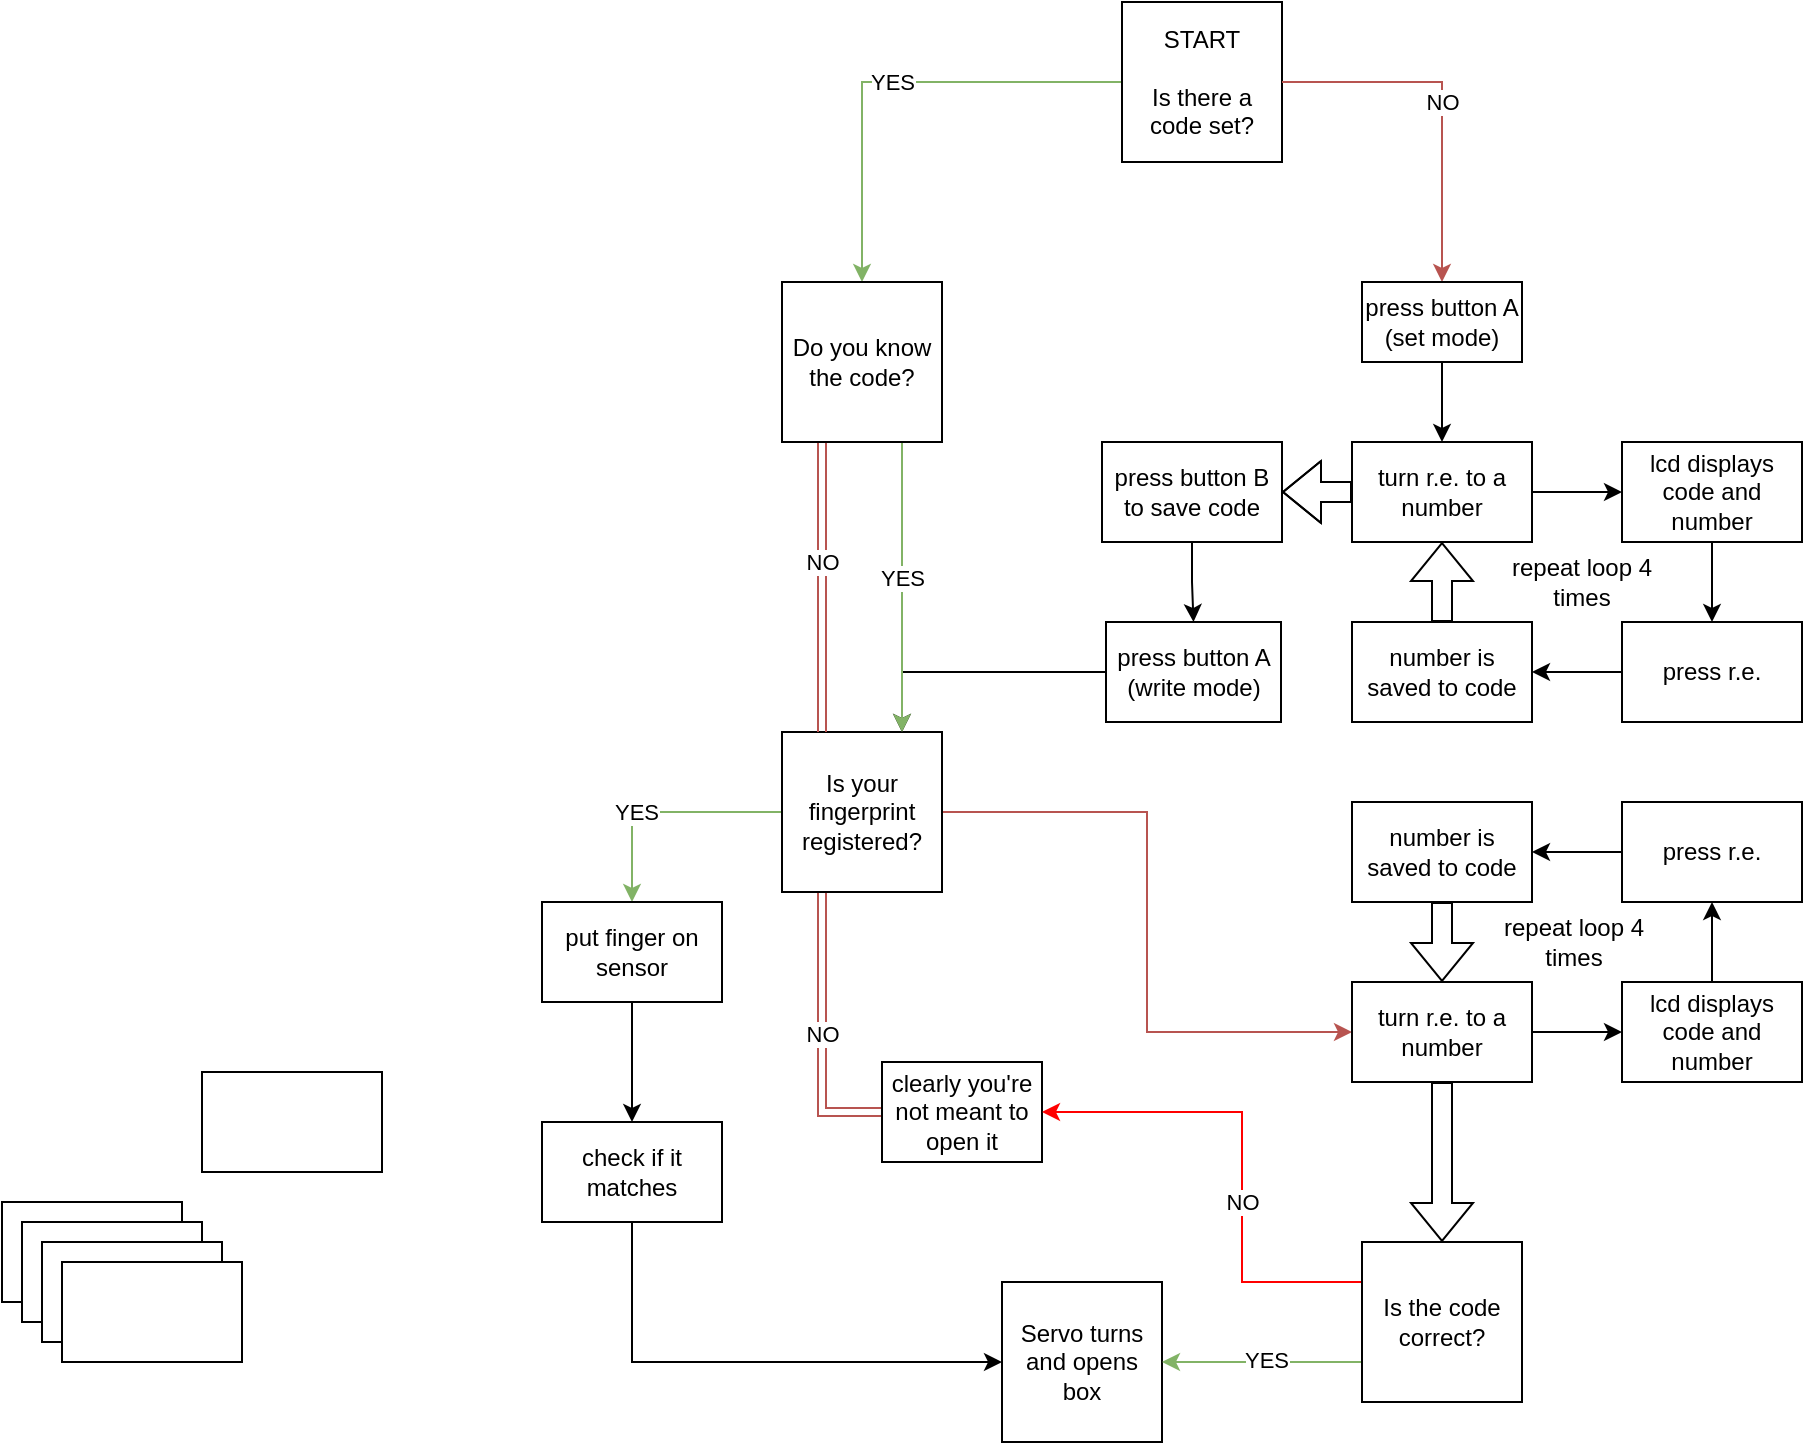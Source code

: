 <mxfile version="24.7.16">
  <diagram name="Page-1" id="4keMhU1m6_NQmx0ATTLh">
    <mxGraphModel dx="2284" dy="1838" grid="1" gridSize="10" guides="1" tooltips="1" connect="1" arrows="1" fold="1" page="1" pageScale="1" pageWidth="850" pageHeight="1100" math="0" shadow="0">
      <root>
        <mxCell id="0" />
        <mxCell id="1" parent="0" />
        <mxCell id="Y9IEUGN4yLxHaYzmlcn8-6" value="YES" style="endArrow=classic;html=1;rounded=0;exitX=0;exitY=0.5;exitDx=0;exitDy=0;fillColor=#d5e8d4;strokeColor=#82b366;entryX=0.5;entryY=0;entryDx=0;entryDy=0;" parent="1" source="Y9IEUGN4yLxHaYzmlcn8-1" target="mTWdSfqGaFR24vx2Uy-N-42" edge="1">
          <mxGeometry width="50" height="50" relative="1" as="geometry">
            <mxPoint x="180" y="-95" as="sourcePoint" />
            <mxPoint x="210" y="-90" as="targetPoint" />
            <Array as="points">
              <mxPoint x="190" y="-200" />
            </Array>
          </mxGeometry>
        </mxCell>
        <mxCell id="Y9IEUGN4yLxHaYzmlcn8-1" value="START&lt;div&gt;&lt;br&gt;&lt;/div&gt;&lt;div&gt;Is there a code set?&lt;/div&gt;" style="whiteSpace=wrap;html=1;aspect=fixed;" parent="1" vertex="1">
          <mxGeometry x="320" y="-240" width="80" height="80" as="geometry" />
        </mxCell>
        <mxCell id="mTWdSfqGaFR24vx2Uy-N-37" style="edgeStyle=orthogonalEdgeStyle;rounded=0;orthogonalLoop=1;jettySize=auto;html=1;entryX=0.5;entryY=0;entryDx=0;entryDy=0;fillColor=#d5e8d4;strokeColor=#82b366;" edge="1" parent="1" source="Y9IEUGN4yLxHaYzmlcn8-2" target="mTWdSfqGaFR24vx2Uy-N-36">
          <mxGeometry relative="1" as="geometry" />
        </mxCell>
        <mxCell id="mTWdSfqGaFR24vx2Uy-N-39" value="YES" style="edgeLabel;html=1;align=center;verticalAlign=middle;resizable=0;points=[];" vertex="1" connectable="0" parent="mTWdSfqGaFR24vx2Uy-N-37">
          <mxGeometry x="-0.067" y="3" relative="1" as="geometry">
            <mxPoint x="-17" y="-3" as="offset" />
          </mxGeometry>
        </mxCell>
        <mxCell id="mTWdSfqGaFR24vx2Uy-N-45" style="edgeStyle=orthogonalEdgeStyle;rounded=0;orthogonalLoop=1;jettySize=auto;html=1;exitX=0.25;exitY=1;exitDx=0;exitDy=0;entryX=0;entryY=0.5;entryDx=0;entryDy=0;fillColor=#f8cecc;strokeColor=#b85450;shape=link;" edge="1" parent="1" source="Y9IEUGN4yLxHaYzmlcn8-2" target="mTWdSfqGaFR24vx2Uy-N-33">
          <mxGeometry relative="1" as="geometry" />
        </mxCell>
        <mxCell id="mTWdSfqGaFR24vx2Uy-N-46" value="NO" style="edgeLabel;html=1;align=center;verticalAlign=middle;resizable=0;points=[];" vertex="1" connectable="0" parent="mTWdSfqGaFR24vx2Uy-N-45">
          <mxGeometry x="-0.111" y="6" relative="1" as="geometry">
            <mxPoint x="-6" y="9" as="offset" />
          </mxGeometry>
        </mxCell>
        <mxCell id="mTWdSfqGaFR24vx2Uy-N-59" style="edgeStyle=orthogonalEdgeStyle;rounded=0;orthogonalLoop=1;jettySize=auto;html=1;exitX=1;exitY=0.5;exitDx=0;exitDy=0;entryX=0;entryY=0.5;entryDx=0;entryDy=0;fillColor=#f8cecc;strokeColor=#b85450;" edge="1" parent="1" source="Y9IEUGN4yLxHaYzmlcn8-2" target="mTWdSfqGaFR24vx2Uy-N-57">
          <mxGeometry relative="1" as="geometry" />
        </mxCell>
        <mxCell id="Y9IEUGN4yLxHaYzmlcn8-2" value="Is your fingerprint registered?" style="whiteSpace=wrap;html=1;aspect=fixed;" parent="1" vertex="1">
          <mxGeometry x="150" y="125" width="80" height="80" as="geometry" />
        </mxCell>
        <mxCell id="Y9IEUGN4yLxHaYzmlcn8-4" value="NO" style="endArrow=classic;html=1;rounded=0;exitX=1;exitY=0.5;exitDx=0;exitDy=0;entryX=0.5;entryY=0;entryDx=0;entryDy=0;fillColor=#f8cecc;strokeColor=#b85450;" parent="1" source="Y9IEUGN4yLxHaYzmlcn8-1" edge="1">
          <mxGeometry width="50" height="50" relative="1" as="geometry">
            <mxPoint x="420" y="-150" as="sourcePoint" />
            <mxPoint x="480" y="-100" as="targetPoint" />
            <Array as="points">
              <mxPoint x="480" y="-200" />
            </Array>
          </mxGeometry>
        </mxCell>
        <mxCell id="Y9IEUGN4yLxHaYzmlcn8-12" value="Servo turns and opens box" style="whiteSpace=wrap;html=1;aspect=fixed;" parent="1" vertex="1">
          <mxGeometry x="260" y="400" width="80" height="80" as="geometry" />
        </mxCell>
        <mxCell id="mTWdSfqGaFR24vx2Uy-N-22" value="" style="edgeStyle=orthogonalEdgeStyle;rounded=0;orthogonalLoop=1;jettySize=auto;html=1;" edge="1" parent="1" source="mTWdSfqGaFR24vx2Uy-N-9" target="mTWdSfqGaFR24vx2Uy-N-10">
          <mxGeometry relative="1" as="geometry" />
        </mxCell>
        <mxCell id="mTWdSfqGaFR24vx2Uy-N-9" value="press button B to save code" style="rounded=0;whiteSpace=wrap;html=1;" vertex="1" parent="1">
          <mxGeometry x="310" y="-20" width="90" height="50" as="geometry" />
        </mxCell>
        <mxCell id="mTWdSfqGaFR24vx2Uy-N-25" value="" style="edgeStyle=orthogonalEdgeStyle;rounded=0;orthogonalLoop=1;jettySize=auto;html=1;entryX=0.75;entryY=0;entryDx=0;entryDy=0;" edge="1" parent="1" source="mTWdSfqGaFR24vx2Uy-N-10" target="Y9IEUGN4yLxHaYzmlcn8-2">
          <mxGeometry relative="1" as="geometry" />
        </mxCell>
        <mxCell id="mTWdSfqGaFR24vx2Uy-N-10" value="press button A&lt;div&gt;(write mode)&lt;/div&gt;" style="rounded=0;whiteSpace=wrap;html=1;" vertex="1" parent="1">
          <mxGeometry x="312" y="70" width="87.5" height="50" as="geometry" />
        </mxCell>
        <mxCell id="mTWdSfqGaFR24vx2Uy-N-19" value="" style="edgeStyle=orthogonalEdgeStyle;rounded=0;orthogonalLoop=1;jettySize=auto;html=1;" edge="1" parent="1" source="mTWdSfqGaFR24vx2Uy-N-11" target="mTWdSfqGaFR24vx2Uy-N-12">
          <mxGeometry relative="1" as="geometry" />
        </mxCell>
        <mxCell id="mTWdSfqGaFR24vx2Uy-N-11" value="press r.e." style="rounded=0;whiteSpace=wrap;html=1;" vertex="1" parent="1">
          <mxGeometry x="570" y="70" width="90" height="50" as="geometry" />
        </mxCell>
        <mxCell id="mTWdSfqGaFR24vx2Uy-N-20" value="" style="edgeStyle=orthogonalEdgeStyle;rounded=0;orthogonalLoop=1;jettySize=auto;html=1;shape=flexArrow;" edge="1" parent="1" source="mTWdSfqGaFR24vx2Uy-N-12" target="mTWdSfqGaFR24vx2Uy-N-14">
          <mxGeometry relative="1" as="geometry" />
        </mxCell>
        <mxCell id="mTWdSfqGaFR24vx2Uy-N-12" value="number is saved to code" style="rounded=0;whiteSpace=wrap;html=1;" vertex="1" parent="1">
          <mxGeometry x="435" y="70" width="90" height="50" as="geometry" />
        </mxCell>
        <mxCell id="mTWdSfqGaFR24vx2Uy-N-18" value="" style="edgeStyle=orthogonalEdgeStyle;rounded=0;orthogonalLoop=1;jettySize=auto;html=1;" edge="1" parent="1" source="mTWdSfqGaFR24vx2Uy-N-13" target="mTWdSfqGaFR24vx2Uy-N-11">
          <mxGeometry relative="1" as="geometry" />
        </mxCell>
        <mxCell id="mTWdSfqGaFR24vx2Uy-N-13" value="lcd displays code and number" style="rounded=0;whiteSpace=wrap;html=1;" vertex="1" parent="1">
          <mxGeometry x="570" y="-20" width="90" height="50" as="geometry" />
        </mxCell>
        <mxCell id="mTWdSfqGaFR24vx2Uy-N-17" value="" style="edgeStyle=orthogonalEdgeStyle;rounded=0;orthogonalLoop=1;jettySize=auto;html=1;" edge="1" parent="1" source="mTWdSfqGaFR24vx2Uy-N-14" target="mTWdSfqGaFR24vx2Uy-N-13">
          <mxGeometry relative="1" as="geometry" />
        </mxCell>
        <mxCell id="mTWdSfqGaFR24vx2Uy-N-23" value="" style="edgeStyle=orthogonalEdgeStyle;rounded=0;orthogonalLoop=1;jettySize=auto;html=1;shape=flexArrow;" edge="1" parent="1" source="mTWdSfqGaFR24vx2Uy-N-14" target="mTWdSfqGaFR24vx2Uy-N-9">
          <mxGeometry relative="1" as="geometry" />
        </mxCell>
        <mxCell id="mTWdSfqGaFR24vx2Uy-N-14" value="turn r.e. to a number" style="rounded=0;whiteSpace=wrap;html=1;" vertex="1" parent="1">
          <mxGeometry x="435" y="-20" width="90" height="50" as="geometry" />
        </mxCell>
        <mxCell id="mTWdSfqGaFR24vx2Uy-N-16" value="" style="edgeStyle=orthogonalEdgeStyle;rounded=0;orthogonalLoop=1;jettySize=auto;html=1;" edge="1" parent="1" source="mTWdSfqGaFR24vx2Uy-N-15" target="mTWdSfqGaFR24vx2Uy-N-14">
          <mxGeometry relative="1" as="geometry" />
        </mxCell>
        <mxCell id="mTWdSfqGaFR24vx2Uy-N-15" value="press button A&lt;div&gt;(set mode)&lt;/div&gt;" style="rounded=0;whiteSpace=wrap;html=1;" vertex="1" parent="1">
          <mxGeometry x="440" y="-100" width="80" height="40" as="geometry" />
        </mxCell>
        <mxCell id="mTWdSfqGaFR24vx2Uy-N-21" value="repeat loop 4 times" style="text;html=1;align=center;verticalAlign=middle;whiteSpace=wrap;rounded=0;" vertex="1" parent="1">
          <mxGeometry x="510" y="30" width="80" height="40" as="geometry" />
        </mxCell>
        <mxCell id="mTWdSfqGaFR24vx2Uy-N-27" value="" style="rounded=0;whiteSpace=wrap;html=1;" vertex="1" parent="1">
          <mxGeometry x="-240" y="360" width="90" height="50" as="geometry" />
        </mxCell>
        <mxCell id="mTWdSfqGaFR24vx2Uy-N-28" value="" style="rounded=0;whiteSpace=wrap;html=1;" vertex="1" parent="1">
          <mxGeometry x="-230" y="370" width="90" height="50" as="geometry" />
        </mxCell>
        <mxCell id="mTWdSfqGaFR24vx2Uy-N-29" value="" style="rounded=0;whiteSpace=wrap;html=1;" vertex="1" parent="1">
          <mxGeometry x="-220" y="380" width="90" height="50" as="geometry" />
        </mxCell>
        <mxCell id="mTWdSfqGaFR24vx2Uy-N-30" value="" style="rounded=0;whiteSpace=wrap;html=1;" vertex="1" parent="1">
          <mxGeometry x="-210" y="390" width="90" height="50" as="geometry" />
        </mxCell>
        <mxCell id="mTWdSfqGaFR24vx2Uy-N-31" value="" style="rounded=0;whiteSpace=wrap;html=1;" vertex="1" parent="1">
          <mxGeometry x="-140" y="295" width="90" height="50" as="geometry" />
        </mxCell>
        <mxCell id="mTWdSfqGaFR24vx2Uy-N-33" value="clearly you&#39;re not meant to open it" style="rounded=0;whiteSpace=wrap;html=1;" vertex="1" parent="1">
          <mxGeometry x="200" y="290" width="80" height="50" as="geometry" />
        </mxCell>
        <mxCell id="mTWdSfqGaFR24vx2Uy-N-41" style="edgeStyle=orthogonalEdgeStyle;rounded=0;orthogonalLoop=1;jettySize=auto;html=1;exitX=0.5;exitY=1;exitDx=0;exitDy=0;entryX=0;entryY=0.5;entryDx=0;entryDy=0;" edge="1" parent="1" source="mTWdSfqGaFR24vx2Uy-N-35" target="Y9IEUGN4yLxHaYzmlcn8-12">
          <mxGeometry relative="1" as="geometry" />
        </mxCell>
        <mxCell id="mTWdSfqGaFR24vx2Uy-N-35" value="check if it matches" style="rounded=0;whiteSpace=wrap;html=1;" vertex="1" parent="1">
          <mxGeometry x="30" y="320" width="90" height="50" as="geometry" />
        </mxCell>
        <mxCell id="mTWdSfqGaFR24vx2Uy-N-38" style="edgeStyle=orthogonalEdgeStyle;rounded=0;orthogonalLoop=1;jettySize=auto;html=1;exitX=0.5;exitY=1;exitDx=0;exitDy=0;entryX=0.5;entryY=0;entryDx=0;entryDy=0;" edge="1" parent="1" source="mTWdSfqGaFR24vx2Uy-N-36" target="mTWdSfqGaFR24vx2Uy-N-35">
          <mxGeometry relative="1" as="geometry" />
        </mxCell>
        <mxCell id="mTWdSfqGaFR24vx2Uy-N-36" value="put finger on sensor" style="rounded=0;whiteSpace=wrap;html=1;" vertex="1" parent="1">
          <mxGeometry x="30" y="210" width="90" height="50" as="geometry" />
        </mxCell>
        <mxCell id="mTWdSfqGaFR24vx2Uy-N-43" style="edgeStyle=orthogonalEdgeStyle;rounded=0;orthogonalLoop=1;jettySize=auto;html=1;exitX=0.75;exitY=1;exitDx=0;exitDy=0;entryX=0.75;entryY=0;entryDx=0;entryDy=0;fillColor=#d5e8d4;strokeColor=#82b366;" edge="1" parent="1" source="mTWdSfqGaFR24vx2Uy-N-42" target="Y9IEUGN4yLxHaYzmlcn8-2">
          <mxGeometry relative="1" as="geometry" />
        </mxCell>
        <mxCell id="mTWdSfqGaFR24vx2Uy-N-44" value="YES" style="edgeLabel;html=1;align=center;verticalAlign=middle;resizable=0;points=[];" vertex="1" connectable="0" parent="mTWdSfqGaFR24vx2Uy-N-43">
          <mxGeometry x="-0.093" y="3" relative="1" as="geometry">
            <mxPoint x="-3" y="2" as="offset" />
          </mxGeometry>
        </mxCell>
        <mxCell id="mTWdSfqGaFR24vx2Uy-N-47" style="edgeStyle=orthogonalEdgeStyle;rounded=0;orthogonalLoop=1;jettySize=auto;html=1;exitX=0.25;exitY=1;exitDx=0;exitDy=0;entryX=0.25;entryY=0;entryDx=0;entryDy=0;shape=link;fillColor=#f8cecc;strokeColor=#b85450;gradientColor=#ea6b66;" edge="1" parent="1" source="mTWdSfqGaFR24vx2Uy-N-42" target="Y9IEUGN4yLxHaYzmlcn8-2">
          <mxGeometry relative="1" as="geometry" />
        </mxCell>
        <mxCell id="mTWdSfqGaFR24vx2Uy-N-49" value="NO" style="edgeLabel;html=1;align=center;verticalAlign=middle;resizable=0;points=[];" vertex="1" connectable="0" parent="mTWdSfqGaFR24vx2Uy-N-47">
          <mxGeometry x="-0.171" y="2" relative="1" as="geometry">
            <mxPoint x="-2" as="offset" />
          </mxGeometry>
        </mxCell>
        <mxCell id="mTWdSfqGaFR24vx2Uy-N-42" value="Do you know the code?" style="whiteSpace=wrap;html=1;aspect=fixed;" vertex="1" parent="1">
          <mxGeometry x="150" y="-100" width="80" height="80" as="geometry" />
        </mxCell>
        <mxCell id="mTWdSfqGaFR24vx2Uy-N-50" value="" style="edgeStyle=orthogonalEdgeStyle;rounded=0;orthogonalLoop=1;jettySize=auto;html=1;" edge="1" parent="1" source="mTWdSfqGaFR24vx2Uy-N-51" target="mTWdSfqGaFR24vx2Uy-N-53">
          <mxGeometry relative="1" as="geometry" />
        </mxCell>
        <mxCell id="mTWdSfqGaFR24vx2Uy-N-51" value="press r.e." style="rounded=0;whiteSpace=wrap;html=1;" vertex="1" parent="1">
          <mxGeometry x="570" y="160" width="90" height="50" as="geometry" />
        </mxCell>
        <mxCell id="mTWdSfqGaFR24vx2Uy-N-52" value="" style="edgeStyle=orthogonalEdgeStyle;rounded=0;orthogonalLoop=1;jettySize=auto;html=1;shape=flexArrow;" edge="1" parent="1" source="mTWdSfqGaFR24vx2Uy-N-53" target="mTWdSfqGaFR24vx2Uy-N-57">
          <mxGeometry relative="1" as="geometry" />
        </mxCell>
        <mxCell id="mTWdSfqGaFR24vx2Uy-N-53" value="number is saved to code" style="rounded=0;whiteSpace=wrap;html=1;" vertex="1" parent="1">
          <mxGeometry x="435" y="160" width="90" height="50" as="geometry" />
        </mxCell>
        <mxCell id="mTWdSfqGaFR24vx2Uy-N-54" value="" style="edgeStyle=orthogonalEdgeStyle;rounded=0;orthogonalLoop=1;jettySize=auto;html=1;" edge="1" parent="1" source="mTWdSfqGaFR24vx2Uy-N-55" target="mTWdSfqGaFR24vx2Uy-N-51">
          <mxGeometry relative="1" as="geometry" />
        </mxCell>
        <mxCell id="mTWdSfqGaFR24vx2Uy-N-55" value="lcd displays code and number" style="rounded=0;whiteSpace=wrap;html=1;" vertex="1" parent="1">
          <mxGeometry x="570" y="250" width="90" height="50" as="geometry" />
        </mxCell>
        <mxCell id="mTWdSfqGaFR24vx2Uy-N-56" value="" style="edgeStyle=orthogonalEdgeStyle;rounded=0;orthogonalLoop=1;jettySize=auto;html=1;" edge="1" parent="1" source="mTWdSfqGaFR24vx2Uy-N-57" target="mTWdSfqGaFR24vx2Uy-N-55">
          <mxGeometry relative="1" as="geometry" />
        </mxCell>
        <mxCell id="mTWdSfqGaFR24vx2Uy-N-61" style="edgeStyle=orthogonalEdgeStyle;rounded=0;orthogonalLoop=1;jettySize=auto;html=1;exitX=0.5;exitY=1;exitDx=0;exitDy=0;entryX=0.5;entryY=0;entryDx=0;entryDy=0;shape=flexArrow;" edge="1" parent="1" source="mTWdSfqGaFR24vx2Uy-N-57" target="mTWdSfqGaFR24vx2Uy-N-60">
          <mxGeometry relative="1" as="geometry" />
        </mxCell>
        <mxCell id="mTWdSfqGaFR24vx2Uy-N-57" value="turn r.e. to a number" style="rounded=0;whiteSpace=wrap;html=1;" vertex="1" parent="1">
          <mxGeometry x="435" y="250" width="90" height="50" as="geometry" />
        </mxCell>
        <mxCell id="mTWdSfqGaFR24vx2Uy-N-58" value="repeat loop 4 times" style="text;html=1;align=center;verticalAlign=middle;whiteSpace=wrap;rounded=0;" vertex="1" parent="1">
          <mxGeometry x="506" y="210" width="80" height="40" as="geometry" />
        </mxCell>
        <mxCell id="mTWdSfqGaFR24vx2Uy-N-62" style="edgeStyle=orthogonalEdgeStyle;rounded=0;orthogonalLoop=1;jettySize=auto;html=1;exitX=0;exitY=0.75;exitDx=0;exitDy=0;entryX=1;entryY=0.5;entryDx=0;entryDy=0;fillColor=#d5e8d4;gradientColor=#97d077;strokeColor=#82b366;" edge="1" parent="1" source="mTWdSfqGaFR24vx2Uy-N-60" target="Y9IEUGN4yLxHaYzmlcn8-12">
          <mxGeometry relative="1" as="geometry" />
        </mxCell>
        <mxCell id="mTWdSfqGaFR24vx2Uy-N-63" value="YES" style="edgeLabel;html=1;align=center;verticalAlign=middle;resizable=0;points=[];" vertex="1" connectable="0" parent="mTWdSfqGaFR24vx2Uy-N-62">
          <mxGeometry x="-0.043" y="-1" relative="1" as="geometry">
            <mxPoint as="offset" />
          </mxGeometry>
        </mxCell>
        <mxCell id="mTWdSfqGaFR24vx2Uy-N-64" style="edgeStyle=orthogonalEdgeStyle;rounded=0;orthogonalLoop=1;jettySize=auto;html=1;exitX=0;exitY=0.25;exitDx=0;exitDy=0;entryX=1;entryY=0.5;entryDx=0;entryDy=0;fillColor=#f8cecc;gradientColor=#ea6b66;strokeColor=#FF0000;" edge="1" parent="1" source="mTWdSfqGaFR24vx2Uy-N-60" target="mTWdSfqGaFR24vx2Uy-N-33">
          <mxGeometry relative="1" as="geometry">
            <Array as="points">
              <mxPoint x="380" y="400" />
              <mxPoint x="380" y="315" />
            </Array>
          </mxGeometry>
        </mxCell>
        <mxCell id="mTWdSfqGaFR24vx2Uy-N-65" value="NO" style="edgeLabel;html=1;align=center;verticalAlign=middle;resizable=0;points=[];" vertex="1" connectable="0" parent="mTWdSfqGaFR24vx2Uy-N-64">
          <mxGeometry x="-0.184" relative="1" as="geometry">
            <mxPoint as="offset" />
          </mxGeometry>
        </mxCell>
        <mxCell id="mTWdSfqGaFR24vx2Uy-N-60" value="Is the code correct?" style="whiteSpace=wrap;html=1;aspect=fixed;" vertex="1" parent="1">
          <mxGeometry x="440" y="380" width="80" height="80" as="geometry" />
        </mxCell>
      </root>
    </mxGraphModel>
  </diagram>
</mxfile>
